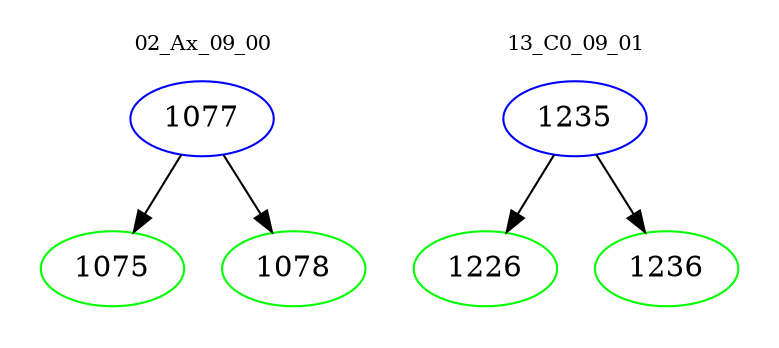 digraph{
subgraph cluster_0 {
color = white
label = "02_Ax_09_00";
fontsize=10;
T0_1077 [label="1077", color="blue"]
T0_1077 -> T0_1075 [color="black"]
T0_1075 [label="1075", color="green"]
T0_1077 -> T0_1078 [color="black"]
T0_1078 [label="1078", color="green"]
}
subgraph cluster_1 {
color = white
label = "13_C0_09_01";
fontsize=10;
T1_1235 [label="1235", color="blue"]
T1_1235 -> T1_1226 [color="black"]
T1_1226 [label="1226", color="green"]
T1_1235 -> T1_1236 [color="black"]
T1_1236 [label="1236", color="green"]
}
}
